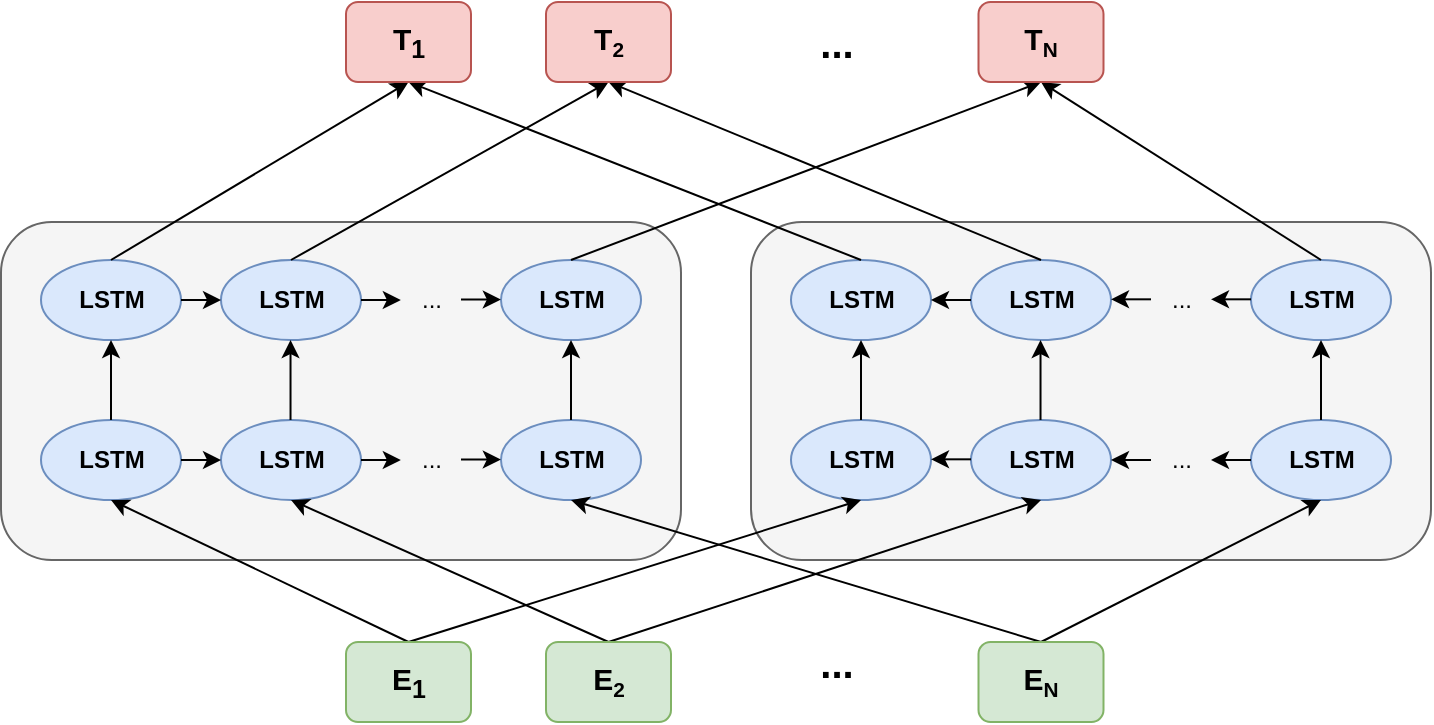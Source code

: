 <mxfile version="14.6.6" type="github">
  <diagram id="G9eEYE_32F1Lf45cPe6K" name="Page-1">
    <mxGraphModel dx="3761" dy="762" grid="1" gridSize="10" guides="1" tooltips="1" connect="1" arrows="1" fold="1" page="1" pageScale="1" pageWidth="2339" pageHeight="3300" math="0" shadow="0">
      <root>
        <mxCell id="0" />
        <mxCell id="1" parent="0" />
        <mxCell id="Da_kQKlGXjnIWnQLu5Gy-2" value="" style="rounded=1;whiteSpace=wrap;html=1;strokeColor=#666666;fillColor=#f5f5f5;fontColor=#333333;" vertex="1" parent="1">
          <mxGeometry x="-152.5" y="730" width="340" height="169" as="geometry" />
        </mxCell>
        <mxCell id="Da_kQKlGXjnIWnQLu5Gy-3" value="&lt;b&gt;LSTM&lt;/b&gt;" style="ellipse;whiteSpace=wrap;html=1;fillColor=#dae8fc;strokeColor=#6c8ebf;" vertex="1" parent="1">
          <mxGeometry x="-132.5" y="749" width="70" height="40" as="geometry" />
        </mxCell>
        <mxCell id="Da_kQKlGXjnIWnQLu5Gy-4" value="&lt;b&gt;LSTM&lt;/b&gt;" style="ellipse;whiteSpace=wrap;html=1;fillColor=#dae8fc;strokeColor=#6c8ebf;" vertex="1" parent="1">
          <mxGeometry x="-42.5" y="749" width="70" height="40" as="geometry" />
        </mxCell>
        <mxCell id="Da_kQKlGXjnIWnQLu5Gy-5" value="&lt;b&gt;LSTM&lt;/b&gt;" style="ellipse;whiteSpace=wrap;html=1;fillColor=#dae8fc;strokeColor=#6c8ebf;" vertex="1" parent="1">
          <mxGeometry x="97.5" y="749" width="70" height="40" as="geometry" />
        </mxCell>
        <mxCell id="Da_kQKlGXjnIWnQLu5Gy-6" value="" style="endArrow=classic;html=1;exitX=1;exitY=0.5;exitDx=0;exitDy=0;entryX=0;entryY=0.5;entryDx=0;entryDy=0;" edge="1" parent="1" source="Da_kQKlGXjnIWnQLu5Gy-3" target="Da_kQKlGXjnIWnQLu5Gy-4">
          <mxGeometry width="50" height="50" relative="1" as="geometry">
            <mxPoint x="-52.5" y="979" as="sourcePoint" />
            <mxPoint x="-132.5" y="1019" as="targetPoint" />
          </mxGeometry>
        </mxCell>
        <mxCell id="Da_kQKlGXjnIWnQLu5Gy-7" value="" style="endArrow=classic;html=1;exitX=1;exitY=0.5;exitDx=0;exitDy=0;entryX=0.588;entryY=0.231;entryDx=0;entryDy=0;entryPerimeter=0;" edge="1" parent="1" source="Da_kQKlGXjnIWnQLu5Gy-4" target="Da_kQKlGXjnIWnQLu5Gy-2">
          <mxGeometry width="50" height="50" relative="1" as="geometry">
            <mxPoint x="-52.5" y="779" as="sourcePoint" />
            <mxPoint x="-32.5" y="779" as="targetPoint" />
          </mxGeometry>
        </mxCell>
        <mxCell id="Da_kQKlGXjnIWnQLu5Gy-8" value="" style="endArrow=classic;html=1;exitX=1;exitY=0.5;exitDx=0;exitDy=0;entryX=0.588;entryY=0.231;entryDx=0;entryDy=0;entryPerimeter=0;" edge="1" parent="1">
          <mxGeometry width="50" height="50" relative="1" as="geometry">
            <mxPoint x="77.5" y="768.76" as="sourcePoint" />
            <mxPoint x="97.42" y="768.799" as="targetPoint" />
          </mxGeometry>
        </mxCell>
        <mxCell id="Da_kQKlGXjnIWnQLu5Gy-9" value="..." style="text;html=1;strokeColor=none;fillColor=none;align=center;verticalAlign=middle;whiteSpace=wrap;rounded=0;" vertex="1" parent="1">
          <mxGeometry x="42.5" y="759" width="40" height="20" as="geometry" />
        </mxCell>
        <mxCell id="Da_kQKlGXjnIWnQLu5Gy-10" value="&lt;b&gt;LSTM&lt;/b&gt;" style="ellipse;whiteSpace=wrap;html=1;fillColor=#dae8fc;strokeColor=#6c8ebf;" vertex="1" parent="1">
          <mxGeometry x="-132.5" y="829" width="70" height="40" as="geometry" />
        </mxCell>
        <mxCell id="Da_kQKlGXjnIWnQLu5Gy-11" value="&lt;b&gt;LSTM&lt;/b&gt;" style="ellipse;whiteSpace=wrap;html=1;fillColor=#dae8fc;strokeColor=#6c8ebf;" vertex="1" parent="1">
          <mxGeometry x="-42.5" y="829" width="70" height="40" as="geometry" />
        </mxCell>
        <mxCell id="Da_kQKlGXjnIWnQLu5Gy-12" value="&lt;b&gt;LSTM&lt;/b&gt;" style="ellipse;whiteSpace=wrap;html=1;fillColor=#dae8fc;strokeColor=#6c8ebf;" vertex="1" parent="1">
          <mxGeometry x="97.5" y="829" width="70" height="40" as="geometry" />
        </mxCell>
        <mxCell id="Da_kQKlGXjnIWnQLu5Gy-13" value="" style="endArrow=classic;html=1;exitX=1;exitY=0.5;exitDx=0;exitDy=0;entryX=0.588;entryY=0.231;entryDx=0;entryDy=0;entryPerimeter=0;" edge="1" parent="1" source="Da_kQKlGXjnIWnQLu5Gy-11">
          <mxGeometry width="50" height="50" relative="1" as="geometry">
            <mxPoint x="-52.5" y="859" as="sourcePoint" />
            <mxPoint x="47.42" y="849.039" as="targetPoint" />
          </mxGeometry>
        </mxCell>
        <mxCell id="Da_kQKlGXjnIWnQLu5Gy-14" value="" style="endArrow=classic;html=1;exitX=1;exitY=0.5;exitDx=0;exitDy=0;entryX=0.588;entryY=0.231;entryDx=0;entryDy=0;entryPerimeter=0;" edge="1" parent="1">
          <mxGeometry width="50" height="50" relative="1" as="geometry">
            <mxPoint x="77.5" y="848.76" as="sourcePoint" />
            <mxPoint x="97.42" y="848.799" as="targetPoint" />
          </mxGeometry>
        </mxCell>
        <mxCell id="Da_kQKlGXjnIWnQLu5Gy-15" value="..." style="text;html=1;strokeColor=none;fillColor=none;align=center;verticalAlign=middle;whiteSpace=wrap;rounded=0;" vertex="1" parent="1">
          <mxGeometry x="42.5" y="839" width="40" height="20" as="geometry" />
        </mxCell>
        <mxCell id="Da_kQKlGXjnIWnQLu5Gy-16" value="" style="endArrow=classic;html=1;exitX=1;exitY=0.5;exitDx=0;exitDy=0;entryX=0;entryY=0.5;entryDx=0;entryDy=0;" edge="1" parent="1">
          <mxGeometry width="50" height="50" relative="1" as="geometry">
            <mxPoint x="-62.5" y="849" as="sourcePoint" />
            <mxPoint x="-42.5" y="849" as="targetPoint" />
          </mxGeometry>
        </mxCell>
        <mxCell id="Da_kQKlGXjnIWnQLu5Gy-17" value="" style="endArrow=classic;html=1;exitX=0.5;exitY=0;exitDx=0;exitDy=0;entryX=0.5;entryY=1;entryDx=0;entryDy=0;" edge="1" parent="1" source="Da_kQKlGXjnIWnQLu5Gy-10" target="Da_kQKlGXjnIWnQLu5Gy-3">
          <mxGeometry width="50" height="50" relative="1" as="geometry">
            <mxPoint x="-107.46" y="814.26" as="sourcePoint" />
            <mxPoint x="-87.54" y="814.299" as="targetPoint" />
          </mxGeometry>
        </mxCell>
        <mxCell id="Da_kQKlGXjnIWnQLu5Gy-18" value="" style="endArrow=classic;html=1;exitX=0.5;exitY=0;exitDx=0;exitDy=0;entryX=0.5;entryY=1;entryDx=0;entryDy=0;" edge="1" parent="1">
          <mxGeometry width="50" height="50" relative="1" as="geometry">
            <mxPoint x="-7.74" y="829" as="sourcePoint" />
            <mxPoint x="-7.74" y="789" as="targetPoint" />
          </mxGeometry>
        </mxCell>
        <mxCell id="Da_kQKlGXjnIWnQLu5Gy-19" value="" style="endArrow=classic;html=1;exitX=0.5;exitY=0;exitDx=0;exitDy=0;entryX=0.5;entryY=1;entryDx=0;entryDy=0;" edge="1" parent="1">
          <mxGeometry width="50" height="50" relative="1" as="geometry">
            <mxPoint x="132.5" y="829" as="sourcePoint" />
            <mxPoint x="132.5" y="789" as="targetPoint" />
          </mxGeometry>
        </mxCell>
        <mxCell id="Da_kQKlGXjnIWnQLu5Gy-20" value="" style="rounded=1;whiteSpace=wrap;html=1;strokeColor=#666666;fillColor=#f5f5f5;fontColor=#333333;" vertex="1" parent="1">
          <mxGeometry x="222.5" y="730" width="340" height="169" as="geometry" />
        </mxCell>
        <mxCell id="Da_kQKlGXjnIWnQLu5Gy-21" value="&lt;b&gt;LSTM&lt;/b&gt;" style="ellipse;whiteSpace=wrap;html=1;fillColor=#dae8fc;strokeColor=#6c8ebf;" vertex="1" parent="1">
          <mxGeometry x="242.5" y="749" width="70" height="40" as="geometry" />
        </mxCell>
        <mxCell id="Da_kQKlGXjnIWnQLu5Gy-22" value="&lt;b&gt;LSTM&lt;/b&gt;" style="ellipse;whiteSpace=wrap;html=1;fillColor=#dae8fc;strokeColor=#6c8ebf;" vertex="1" parent="1">
          <mxGeometry x="332.5" y="749" width="70" height="40" as="geometry" />
        </mxCell>
        <mxCell id="Da_kQKlGXjnIWnQLu5Gy-23" value="&lt;b&gt;LSTM&lt;/b&gt;" style="ellipse;whiteSpace=wrap;html=1;fillColor=#dae8fc;strokeColor=#6c8ebf;" vertex="1" parent="1">
          <mxGeometry x="472.5" y="749" width="70" height="40" as="geometry" />
        </mxCell>
        <mxCell id="Da_kQKlGXjnIWnQLu5Gy-24" value="..." style="text;html=1;strokeColor=none;fillColor=none;align=center;verticalAlign=middle;whiteSpace=wrap;rounded=0;" vertex="1" parent="1">
          <mxGeometry x="417.5" y="759" width="40" height="20" as="geometry" />
        </mxCell>
        <mxCell id="Da_kQKlGXjnIWnQLu5Gy-25" value="&lt;b&gt;LSTM&lt;/b&gt;" style="ellipse;whiteSpace=wrap;html=1;fillColor=#dae8fc;strokeColor=#6c8ebf;" vertex="1" parent="1">
          <mxGeometry x="242.5" y="829" width="70" height="40" as="geometry" />
        </mxCell>
        <mxCell id="Da_kQKlGXjnIWnQLu5Gy-26" value="&lt;b&gt;LSTM&lt;/b&gt;" style="ellipse;whiteSpace=wrap;html=1;fillColor=#dae8fc;strokeColor=#6c8ebf;" vertex="1" parent="1">
          <mxGeometry x="332.5" y="829" width="70" height="40" as="geometry" />
        </mxCell>
        <mxCell id="Da_kQKlGXjnIWnQLu5Gy-27" value="&lt;b&gt;LSTM&lt;/b&gt;" style="ellipse;whiteSpace=wrap;html=1;fillColor=#dae8fc;strokeColor=#6c8ebf;" vertex="1" parent="1">
          <mxGeometry x="472.5" y="829" width="70" height="40" as="geometry" />
        </mxCell>
        <mxCell id="Da_kQKlGXjnIWnQLu5Gy-28" value="..." style="text;html=1;strokeColor=none;fillColor=none;align=center;verticalAlign=middle;whiteSpace=wrap;rounded=0;" vertex="1" parent="1">
          <mxGeometry x="417.5" y="839" width="40" height="20" as="geometry" />
        </mxCell>
        <mxCell id="Da_kQKlGXjnIWnQLu5Gy-29" value="" style="endArrow=classic;html=1;exitX=0.5;exitY=0;exitDx=0;exitDy=0;entryX=0.5;entryY=1;entryDx=0;entryDy=0;" edge="1" parent="1" source="Da_kQKlGXjnIWnQLu5Gy-25" target="Da_kQKlGXjnIWnQLu5Gy-21">
          <mxGeometry width="50" height="50" relative="1" as="geometry">
            <mxPoint x="267.54" y="814.26" as="sourcePoint" />
            <mxPoint x="287.46" y="814.299" as="targetPoint" />
          </mxGeometry>
        </mxCell>
        <mxCell id="Da_kQKlGXjnIWnQLu5Gy-30" value="" style="endArrow=classic;html=1;exitX=0.5;exitY=0;exitDx=0;exitDy=0;entryX=0.5;entryY=1;entryDx=0;entryDy=0;" edge="1" parent="1">
          <mxGeometry width="50" height="50" relative="1" as="geometry">
            <mxPoint x="367.26" y="829" as="sourcePoint" />
            <mxPoint x="367.26" y="789" as="targetPoint" />
          </mxGeometry>
        </mxCell>
        <mxCell id="Da_kQKlGXjnIWnQLu5Gy-31" value="" style="endArrow=classic;html=1;exitX=0.5;exitY=0;exitDx=0;exitDy=0;entryX=0.5;entryY=1;entryDx=0;entryDy=0;" edge="1" parent="1">
          <mxGeometry width="50" height="50" relative="1" as="geometry">
            <mxPoint x="507.5" y="829" as="sourcePoint" />
            <mxPoint x="507.5" y="789" as="targetPoint" />
          </mxGeometry>
        </mxCell>
        <mxCell id="Da_kQKlGXjnIWnQLu5Gy-32" value="" style="endArrow=classic;html=1;exitX=0;exitY=0.5;exitDx=0;exitDy=0;entryX=1;entryY=0.5;entryDx=0;entryDy=0;" edge="1" parent="1" source="Da_kQKlGXjnIWnQLu5Gy-22" target="Da_kQKlGXjnIWnQLu5Gy-21">
          <mxGeometry width="50" height="50" relative="1" as="geometry">
            <mxPoint x="287.5" y="1009" as="sourcePoint" />
            <mxPoint x="337.5" y="959" as="targetPoint" />
          </mxGeometry>
        </mxCell>
        <mxCell id="Da_kQKlGXjnIWnQLu5Gy-33" value="" style="endArrow=classic;html=1;exitX=0;exitY=0.5;exitDx=0;exitDy=0;entryX=1;entryY=0.5;entryDx=0;entryDy=0;" edge="1" parent="1">
          <mxGeometry width="50" height="50" relative="1" as="geometry">
            <mxPoint x="332.5" y="848.66" as="sourcePoint" />
            <mxPoint x="312.5" y="848.66" as="targetPoint" />
          </mxGeometry>
        </mxCell>
        <mxCell id="Da_kQKlGXjnIWnQLu5Gy-34" value="" style="endArrow=classic;html=1;exitX=0;exitY=0.5;exitDx=0;exitDy=0;entryX=1;entryY=0.5;entryDx=0;entryDy=0;" edge="1" parent="1">
          <mxGeometry width="50" height="50" relative="1" as="geometry">
            <mxPoint x="422.5" y="768.66" as="sourcePoint" />
            <mxPoint x="402.5" y="768.66" as="targetPoint" />
          </mxGeometry>
        </mxCell>
        <mxCell id="Da_kQKlGXjnIWnQLu5Gy-35" value="" style="endArrow=classic;html=1;exitX=0;exitY=0.5;exitDx=0;exitDy=0;entryX=1;entryY=0.5;entryDx=0;entryDy=0;" edge="1" parent="1">
          <mxGeometry width="50" height="50" relative="1" as="geometry">
            <mxPoint x="422.5" y="849" as="sourcePoint" />
            <mxPoint x="402.5" y="849" as="targetPoint" />
          </mxGeometry>
        </mxCell>
        <mxCell id="Da_kQKlGXjnIWnQLu5Gy-36" value="" style="endArrow=classic;html=1;exitX=0;exitY=0.5;exitDx=0;exitDy=0;entryX=1;entryY=0.5;entryDx=0;entryDy=0;" edge="1" parent="1">
          <mxGeometry width="50" height="50" relative="1" as="geometry">
            <mxPoint x="472.5" y="768.66" as="sourcePoint" />
            <mxPoint x="452.5" y="768.66" as="targetPoint" />
          </mxGeometry>
        </mxCell>
        <mxCell id="Da_kQKlGXjnIWnQLu5Gy-37" value="" style="endArrow=classic;html=1;exitX=0;exitY=0.5;exitDx=0;exitDy=0;entryX=1;entryY=0.5;entryDx=0;entryDy=0;" edge="1" parent="1">
          <mxGeometry width="50" height="50" relative="1" as="geometry">
            <mxPoint x="472.5" y="849" as="sourcePoint" />
            <mxPoint x="452.5" y="849" as="targetPoint" />
          </mxGeometry>
        </mxCell>
        <mxCell id="Da_kQKlGXjnIWnQLu5Gy-38" value="" style="endArrow=classic;html=1;strokeColor=#000000;entryX=0.5;entryY=1;entryDx=0;entryDy=0;exitX=0.5;exitY=0;exitDx=0;exitDy=0;" edge="1" parent="1" source="Da_kQKlGXjnIWnQLu5Gy-51" target="Da_kQKlGXjnIWnQLu5Gy-10">
          <mxGeometry width="50" height="50" relative="1" as="geometry">
            <mxPoint x="152.5" y="940" as="sourcePoint" />
            <mxPoint x="-70" y="1020" as="targetPoint" />
          </mxGeometry>
        </mxCell>
        <mxCell id="Da_kQKlGXjnIWnQLu5Gy-39" value="" style="endArrow=classic;html=1;strokeColor=#000000;entryX=0.5;entryY=1;entryDx=0;entryDy=0;exitX=0.5;exitY=0;exitDx=0;exitDy=0;" edge="1" parent="1" source="Da_kQKlGXjnIWnQLu5Gy-52" target="Da_kQKlGXjnIWnQLu5Gy-11">
          <mxGeometry width="50" height="50" relative="1" as="geometry">
            <mxPoint x="210" y="940" as="sourcePoint" />
            <mxPoint x="-50" y="970" as="targetPoint" />
          </mxGeometry>
        </mxCell>
        <mxCell id="Da_kQKlGXjnIWnQLu5Gy-40" value="" style="endArrow=classic;html=1;strokeColor=#000000;entryX=0.5;entryY=1;entryDx=0;entryDy=0;exitX=0.5;exitY=0;exitDx=0;exitDy=0;" edge="1" parent="1" source="Da_kQKlGXjnIWnQLu5Gy-54" target="Da_kQKlGXjnIWnQLu5Gy-12">
          <mxGeometry width="50" height="50" relative="1" as="geometry">
            <mxPoint x="218.75" y="940" as="sourcePoint" />
            <mxPoint x="-20" y="960" as="targetPoint" />
          </mxGeometry>
        </mxCell>
        <mxCell id="Da_kQKlGXjnIWnQLu5Gy-41" value="" style="endArrow=classic;html=1;strokeColor=#000000;entryX=0.5;entryY=1;entryDx=0;entryDy=0;exitX=0.5;exitY=0;exitDx=0;exitDy=0;" edge="1" parent="1" source="Da_kQKlGXjnIWnQLu5Gy-51" target="Da_kQKlGXjnIWnQLu5Gy-25">
          <mxGeometry width="50" height="50" relative="1" as="geometry">
            <mxPoint x="152.5" y="940" as="sourcePoint" />
            <mxPoint x="-10" y="980" as="targetPoint" />
          </mxGeometry>
        </mxCell>
        <mxCell id="Da_kQKlGXjnIWnQLu5Gy-42" value="" style="endArrow=classic;html=1;strokeColor=#000000;entryX=0.5;entryY=1;entryDx=0;entryDy=0;exitX=0.5;exitY=0;exitDx=0;exitDy=0;" edge="1" parent="1" source="Da_kQKlGXjnIWnQLu5Gy-52" target="Da_kQKlGXjnIWnQLu5Gy-26">
          <mxGeometry width="50" height="50" relative="1" as="geometry">
            <mxPoint x="210" y="940" as="sourcePoint" />
            <mxPoint x="-30" y="960" as="targetPoint" />
          </mxGeometry>
        </mxCell>
        <mxCell id="Da_kQKlGXjnIWnQLu5Gy-43" value="" style="endArrow=classic;html=1;strokeColor=#000000;entryX=0.5;entryY=1;entryDx=0;entryDy=0;exitX=0.5;exitY=0;exitDx=0;exitDy=0;" edge="1" parent="1" source="Da_kQKlGXjnIWnQLu5Gy-54" target="Da_kQKlGXjnIWnQLu5Gy-27">
          <mxGeometry width="50" height="50" relative="1" as="geometry">
            <mxPoint x="218.75" y="940" as="sourcePoint" />
            <mxPoint x="-40" y="980" as="targetPoint" />
          </mxGeometry>
        </mxCell>
        <mxCell id="Da_kQKlGXjnIWnQLu5Gy-45" value="" style="endArrow=classic;html=1;strokeColor=#000000;entryX=0.5;entryY=1;entryDx=0;entryDy=0;exitX=0.5;exitY=0;exitDx=0;exitDy=0;" edge="1" parent="1" source="Da_kQKlGXjnIWnQLu5Gy-3" target="Da_kQKlGXjnIWnQLu5Gy-57">
          <mxGeometry width="50" height="50" relative="1" as="geometry">
            <mxPoint x="-280" y="720" as="sourcePoint" />
            <mxPoint x="147.5" y="675" as="targetPoint" />
          </mxGeometry>
        </mxCell>
        <mxCell id="Da_kQKlGXjnIWnQLu5Gy-46" value="" style="endArrow=classic;html=1;strokeColor=#000000;exitX=0.5;exitY=0;exitDx=0;exitDy=0;entryX=0.5;entryY=1;entryDx=0;entryDy=0;" edge="1" parent="1" source="Da_kQKlGXjnIWnQLu5Gy-21" target="Da_kQKlGXjnIWnQLu5Gy-57">
          <mxGeometry width="50" height="50" relative="1" as="geometry">
            <mxPoint x="-170" y="720" as="sourcePoint" />
            <mxPoint x="147.5" y="675" as="targetPoint" />
          </mxGeometry>
        </mxCell>
        <mxCell id="Da_kQKlGXjnIWnQLu5Gy-47" value="" style="endArrow=classic;html=1;strokeColor=#000000;entryX=0.5;entryY=1;entryDx=0;entryDy=0;exitX=0.5;exitY=0;exitDx=0;exitDy=0;" edge="1" parent="1" source="Da_kQKlGXjnIWnQLu5Gy-4" target="Da_kQKlGXjnIWnQLu5Gy-58">
          <mxGeometry width="50" height="50" relative="1" as="geometry">
            <mxPoint x="-100" y="710" as="sourcePoint" />
            <mxPoint x="205" y="675" as="targetPoint" />
          </mxGeometry>
        </mxCell>
        <mxCell id="Da_kQKlGXjnIWnQLu5Gy-48" value="" style="endArrow=classic;html=1;strokeColor=#000000;entryX=0.5;entryY=1;entryDx=0;entryDy=0;exitX=0.5;exitY=0;exitDx=0;exitDy=0;" edge="1" parent="1" source="Da_kQKlGXjnIWnQLu5Gy-22" target="Da_kQKlGXjnIWnQLu5Gy-58">
          <mxGeometry width="50" height="50" relative="1" as="geometry">
            <mxPoint x="-60" y="710" as="sourcePoint" />
            <mxPoint x="205" y="675" as="targetPoint" />
          </mxGeometry>
        </mxCell>
        <mxCell id="Da_kQKlGXjnIWnQLu5Gy-49" value="" style="endArrow=classic;html=1;strokeColor=#000000;entryX=0.5;entryY=1;entryDx=0;entryDy=0;exitX=0.5;exitY=0;exitDx=0;exitDy=0;" edge="1" parent="1" source="Da_kQKlGXjnIWnQLu5Gy-5" target="Da_kQKlGXjnIWnQLu5Gy-59">
          <mxGeometry width="50" height="50" relative="1" as="geometry">
            <mxPoint x="-60" y="700" as="sourcePoint" />
            <mxPoint x="262.5" y="675" as="targetPoint" />
          </mxGeometry>
        </mxCell>
        <mxCell id="Da_kQKlGXjnIWnQLu5Gy-50" value="" style="endArrow=classic;html=1;strokeColor=#000000;entryX=0.5;entryY=1;entryDx=0;entryDy=0;exitX=0.5;exitY=0;exitDx=0;exitDy=0;" edge="1" parent="1" source="Da_kQKlGXjnIWnQLu5Gy-23" target="Da_kQKlGXjnIWnQLu5Gy-59">
          <mxGeometry width="50" height="50" relative="1" as="geometry">
            <mxPoint x="-30" y="670" as="sourcePoint" />
            <mxPoint x="262.5" y="675" as="targetPoint" />
          </mxGeometry>
        </mxCell>
        <mxCell id="Da_kQKlGXjnIWnQLu5Gy-51" value="&lt;font style=&quot;font-size: 15px&quot;&gt;&lt;b&gt;E&lt;sub&gt;1&lt;/sub&gt;&lt;/b&gt;&lt;/font&gt;" style="rounded=1;whiteSpace=wrap;html=1;fillColor=#d5e8d4;strokeColor=#82b366;" vertex="1" parent="1">
          <mxGeometry x="20" y="940" width="62.5" height="40" as="geometry" />
        </mxCell>
        <mxCell id="Da_kQKlGXjnIWnQLu5Gy-52" value="&lt;font&gt;&lt;b&gt;&lt;span style=&quot;font-size: 15px&quot;&gt;E&lt;/span&gt;&lt;span style=&quot;font-size: 12.5px&quot;&gt;&lt;sub&gt;2&lt;/sub&gt;&lt;/span&gt;&lt;/b&gt;&lt;/font&gt;" style="rounded=1;whiteSpace=wrap;html=1;fillColor=#d5e8d4;strokeColor=#82b366;" vertex="1" parent="1">
          <mxGeometry x="120" y="940" width="62.5" height="40" as="geometry" />
        </mxCell>
        <mxCell id="Da_kQKlGXjnIWnQLu5Gy-54" value="&lt;font&gt;&lt;b&gt;&lt;span style=&quot;font-size: 15px&quot;&gt;E&lt;/span&gt;&lt;span style=&quot;font-size: 12.5px&quot;&gt;&lt;sub&gt;N&lt;/sub&gt;&lt;/span&gt;&lt;/b&gt;&lt;/font&gt;" style="rounded=1;whiteSpace=wrap;html=1;fillColor=#d5e8d4;strokeColor=#82b366;" vertex="1" parent="1">
          <mxGeometry x="336.25" y="940" width="62.5" height="40" as="geometry" />
        </mxCell>
        <mxCell id="Da_kQKlGXjnIWnQLu5Gy-55" value="&lt;font size=&quot;1&quot;&gt;&lt;b style=&quot;font-size: 20px&quot;&gt;...&lt;/b&gt;&lt;/font&gt;" style="text;html=1;align=center;verticalAlign=middle;resizable=0;points=[];autosize=1;strokeColor=none;" vertex="1" parent="1">
          <mxGeometry x="250" y="940" width="30" height="20" as="geometry" />
        </mxCell>
        <mxCell id="Da_kQKlGXjnIWnQLu5Gy-57" value="&lt;font&gt;&lt;b&gt;&lt;span style=&quot;font-size: 15px&quot;&gt;T&lt;sub&gt;1&lt;/sub&gt;&lt;/span&gt;&lt;/b&gt;&lt;/font&gt;" style="rounded=1;whiteSpace=wrap;html=1;fillColor=#f8cecc;strokeColor=#b85450;" vertex="1" parent="1">
          <mxGeometry x="20" y="620" width="62.5" height="40" as="geometry" />
        </mxCell>
        <mxCell id="Da_kQKlGXjnIWnQLu5Gy-58" value="&lt;font&gt;&lt;b&gt;&lt;span style=&quot;font-size: 15px&quot;&gt;T&lt;/span&gt;&lt;span style=&quot;font-size: 12.5px&quot;&gt;&lt;sub&gt;2&lt;/sub&gt;&lt;/span&gt;&lt;/b&gt;&lt;/font&gt;" style="rounded=1;whiteSpace=wrap;html=1;fillColor=#f8cecc;strokeColor=#b85450;" vertex="1" parent="1">
          <mxGeometry x="120" y="620" width="62.5" height="40" as="geometry" />
        </mxCell>
        <mxCell id="Da_kQKlGXjnIWnQLu5Gy-59" value="&lt;font&gt;&lt;b&gt;&lt;span style=&quot;font-size: 15px&quot;&gt;T&lt;/span&gt;&lt;span style=&quot;font-size: 12.5px&quot;&gt;&lt;sub&gt;N&lt;/sub&gt;&lt;/span&gt;&lt;/b&gt;&lt;/font&gt;" style="rounded=1;whiteSpace=wrap;html=1;fillColor=#f8cecc;strokeColor=#b85450;" vertex="1" parent="1">
          <mxGeometry x="336.25" y="620" width="62.5" height="40" as="geometry" />
        </mxCell>
        <mxCell id="Da_kQKlGXjnIWnQLu5Gy-62" value="&lt;font size=&quot;1&quot;&gt;&lt;b style=&quot;font-size: 20px&quot;&gt;...&lt;/b&gt;&lt;/font&gt;" style="text;html=1;align=center;verticalAlign=middle;resizable=0;points=[];autosize=1;strokeColor=none;" vertex="1" parent="1">
          <mxGeometry x="250" y="630" width="30" height="20" as="geometry" />
        </mxCell>
      </root>
    </mxGraphModel>
  </diagram>
</mxfile>
